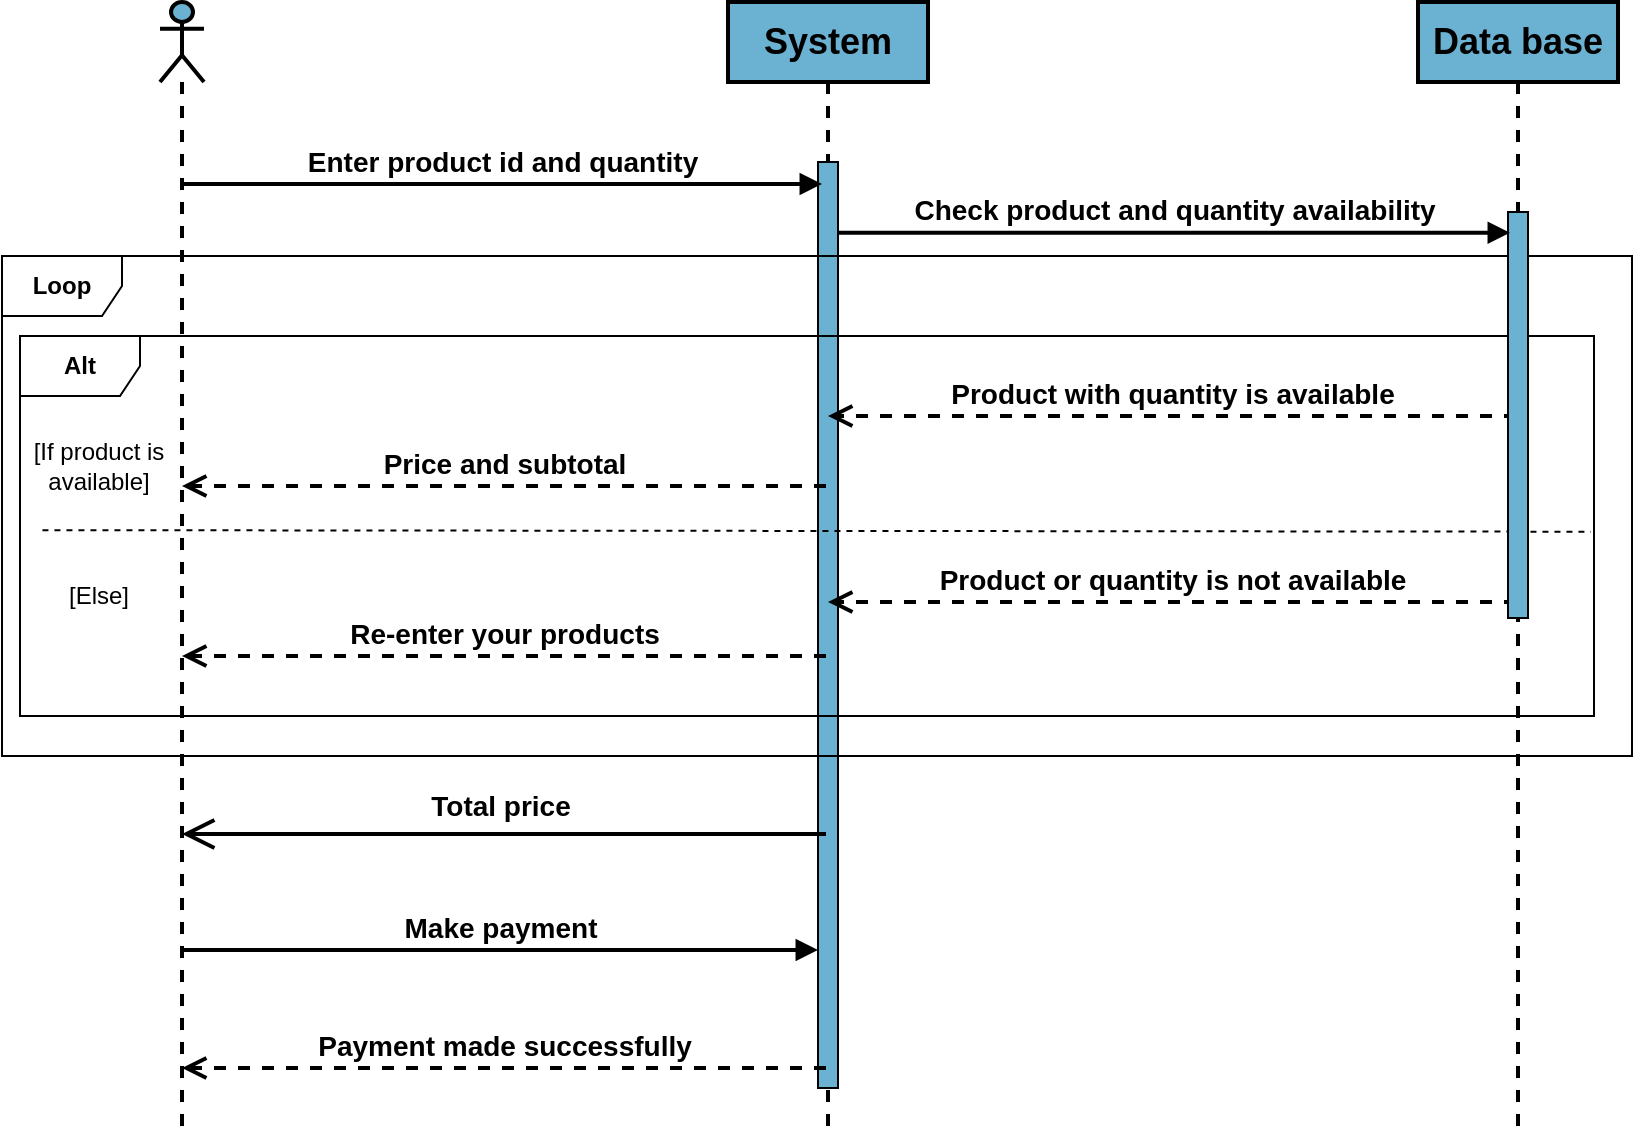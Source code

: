 <mxfile version="24.2.5" type="device">
  <diagram name="Page-1" id="0Odnqh4ww2hKoowr55Xo">
    <mxGraphModel dx="1050" dy="629" grid="0" gridSize="10" guides="1" tooltips="1" connect="1" arrows="1" fold="1" page="1" pageScale="1" pageWidth="827" pageHeight="1169" math="0" shadow="0">
      <root>
        <mxCell id="0" />
        <mxCell id="1" parent="0" />
        <mxCell id="LN_RXh212xOXUrVfwd1p-1" value="" style="shape=umlLifeline;perimeter=lifelinePerimeter;whiteSpace=wrap;html=1;container=1;dropTarget=0;collapsible=0;recursiveResize=0;outlineConnect=0;portConstraint=eastwest;newEdgeStyle={&quot;curved&quot;:0,&quot;rounded&quot;:0};participant=umlActor;fillColor=#6BB1D2;strokeWidth=2;" parent="1" vertex="1">
          <mxGeometry x="85" y="22" width="22" height="565" as="geometry" />
        </mxCell>
        <mxCell id="LN_RXh212xOXUrVfwd1p-2" value="&lt;font style=&quot;font-size: 18px;&quot;&gt;&lt;b&gt;System&lt;/b&gt;&lt;/font&gt;" style="shape=umlLifeline;perimeter=lifelinePerimeter;whiteSpace=wrap;html=1;container=1;dropTarget=0;collapsible=0;recursiveResize=0;outlineConnect=0;portConstraint=eastwest;newEdgeStyle={&quot;curved&quot;:0,&quot;rounded&quot;:0};fillColor=#6BB1D2;strokeWidth=2;" parent="1" vertex="1">
          <mxGeometry x="369" y="22" width="100" height="565" as="geometry" />
        </mxCell>
        <mxCell id="LN_RXh212xOXUrVfwd1p-3" value="" style="html=1;points=[[0,0,0,0,5],[0,1,0,0,-5],[1,0,0,0,5],[1,1,0,0,-5]];perimeter=orthogonalPerimeter;outlineConnect=0;targetShapes=umlLifeline;portConstraint=eastwest;newEdgeStyle={&quot;curved&quot;:0,&quot;rounded&quot;:0};fillColor=#6BB1D2;" parent="LN_RXh212xOXUrVfwd1p-2" vertex="1">
          <mxGeometry x="45" y="80" width="10" height="463" as="geometry" />
        </mxCell>
        <mxCell id="LN_RXh212xOXUrVfwd1p-4" value="&lt;font style=&quot;font-size: 18px;&quot;&gt;&lt;b&gt;Data base&lt;/b&gt;&lt;/font&gt;" style="shape=umlLifeline;perimeter=lifelinePerimeter;whiteSpace=wrap;html=1;container=1;dropTarget=0;collapsible=0;recursiveResize=0;outlineConnect=0;portConstraint=eastwest;newEdgeStyle={&quot;curved&quot;:0,&quot;rounded&quot;:0};fillColor=#6BB1D2;strokeWidth=2;" parent="1" vertex="1">
          <mxGeometry x="714" y="22" width="100" height="565" as="geometry" />
        </mxCell>
        <mxCell id="LN_RXh212xOXUrVfwd1p-6" value="&lt;font style=&quot;font-size: 14px;&quot;&gt;&lt;b&gt;Product with quantity is available&lt;/b&gt;&lt;/font&gt;" style="html=1;verticalAlign=bottom;endArrow=open;dashed=1;endSize=8;curved=0;rounded=0;strokeWidth=2;" parent="1" edge="1">
          <mxGeometry relative="1" as="geometry">
            <mxPoint x="763" y="229" as="sourcePoint" />
            <mxPoint x="419" y="229" as="targetPoint" />
          </mxGeometry>
        </mxCell>
        <mxCell id="LN_RXh212xOXUrVfwd1p-7" value="&lt;font style=&quot;font-size: 14px;&quot;&gt;&lt;b&gt;Product or quantity is not available&lt;/b&gt;&lt;/font&gt;" style="html=1;verticalAlign=bottom;endArrow=open;dashed=1;endSize=8;curved=0;rounded=0;strokeWidth=2;" parent="1" edge="1">
          <mxGeometry relative="1" as="geometry">
            <mxPoint x="763" y="322" as="sourcePoint" />
            <mxPoint x="419" y="322" as="targetPoint" />
          </mxGeometry>
        </mxCell>
        <mxCell id="LN_RXh212xOXUrVfwd1p-8" value="&lt;b&gt;Alt&lt;/b&gt;" style="shape=umlFrame;whiteSpace=wrap;html=1;pointerEvents=0;" parent="1" vertex="1">
          <mxGeometry x="15" y="189" width="787" height="190" as="geometry" />
        </mxCell>
        <mxCell id="LN_RXh212xOXUrVfwd1p-9" value="&lt;font style=&quot;font-size: 12px;&quot;&gt;[If product is&lt;/font&gt;&lt;div&gt;&lt;font style=&quot;font-size: 12px;&quot;&gt;available]&lt;/font&gt;&lt;/div&gt;" style="text;html=1;align=center;verticalAlign=middle;resizable=0;points=[];autosize=1;strokeColor=none;fillColor=none;" parent="1" vertex="1">
          <mxGeometry x="12" y="233" width="83" height="41" as="geometry" />
        </mxCell>
        <mxCell id="LN_RXh212xOXUrVfwd1p-10" value="" style="endArrow=none;dashed=1;html=1;rounded=0;entryX=0.998;entryY=0.507;entryDx=0;entryDy=0;entryPerimeter=0;exitX=-0.001;exitY=0.503;exitDx=0;exitDy=0;exitPerimeter=0;strokeWidth=1;" parent="1" edge="1">
          <mxGeometry width="50" height="50" relative="1" as="geometry">
            <mxPoint x="26.225" y="286.079" as="sourcePoint" />
            <mxPoint x="800.45" y="286.851" as="targetPoint" />
          </mxGeometry>
        </mxCell>
        <mxCell id="LN_RXh212xOXUrVfwd1p-11" value="[Else]" style="text;html=1;align=center;verticalAlign=middle;resizable=0;points=[];autosize=1;strokeColor=none;fillColor=none;" parent="1" vertex="1">
          <mxGeometry x="30" y="306" width="48" height="26" as="geometry" />
        </mxCell>
        <mxCell id="LN_RXh212xOXUrVfwd1p-12" value="&lt;font style=&quot;font-size: 14px;&quot;&gt;&lt;b&gt;Enter product id and quantity&lt;/b&gt;&lt;/font&gt;" style="html=1;verticalAlign=bottom;endArrow=block;curved=0;rounded=0;strokeWidth=2;" parent="1" edge="1">
          <mxGeometry width="80" relative="1" as="geometry">
            <mxPoint x="96" y="113" as="sourcePoint" />
            <mxPoint x="416" y="113" as="targetPoint" />
          </mxGeometry>
        </mxCell>
        <mxCell id="LN_RXh212xOXUrVfwd1p-13" value="&lt;font style=&quot;font-size: 14px;&quot;&gt;&lt;b&gt;Price and subtotal&lt;/b&gt;&lt;/font&gt;" style="html=1;verticalAlign=bottom;endArrow=open;dashed=1;endSize=8;curved=0;rounded=0;strokeWidth=2;" parent="1" edge="1">
          <mxGeometry relative="1" as="geometry">
            <mxPoint x="418" y="264" as="sourcePoint" />
            <mxPoint x="96" y="264" as="targetPoint" />
          </mxGeometry>
        </mxCell>
        <mxCell id="LN_RXh212xOXUrVfwd1p-14" value="&lt;span style=&quot;font-size: 14px;&quot;&gt;&lt;b&gt;Re-enter your products&lt;/b&gt;&lt;/span&gt;" style="html=1;verticalAlign=bottom;endArrow=open;dashed=1;endSize=8;curved=0;rounded=0;strokeWidth=2;" parent="1" edge="1">
          <mxGeometry relative="1" as="geometry">
            <mxPoint x="418" y="349" as="sourcePoint" />
            <mxPoint x="96" y="349" as="targetPoint" />
          </mxGeometry>
        </mxCell>
        <mxCell id="LN_RXh212xOXUrVfwd1p-15" value="&lt;b&gt;Loop&lt;/b&gt;" style="shape=umlFrame;whiteSpace=wrap;html=1;pointerEvents=0;" parent="1" vertex="1">
          <mxGeometry x="6" y="149" width="815" height="250" as="geometry" />
        </mxCell>
        <mxCell id="LN_RXh212xOXUrVfwd1p-16" value="" style="endArrow=open;endFill=1;endSize=12;html=1;rounded=0;strokeWidth=2;" parent="1" edge="1">
          <mxGeometry width="160" relative="1" as="geometry">
            <mxPoint x="418" y="438" as="sourcePoint" />
            <mxPoint x="96" y="438" as="targetPoint" />
          </mxGeometry>
        </mxCell>
        <mxCell id="LN_RXh212xOXUrVfwd1p-17" value="&lt;span style=&quot;font-size: 14px;&quot;&gt;&lt;b&gt;Total price&lt;/b&gt;&lt;/span&gt;" style="edgeLabel;html=1;align=center;verticalAlign=middle;resizable=0;points=[];" parent="LN_RXh212xOXUrVfwd1p-16" vertex="1" connectable="0">
          <mxGeometry x="0.011" y="1" relative="1" as="geometry">
            <mxPoint y="-15" as="offset" />
          </mxGeometry>
        </mxCell>
        <mxCell id="LN_RXh212xOXUrVfwd1p-18" value="" style="html=1;points=[[0,0,0,0,5],[0,1,0,0,-5],[1,0,0,0,5],[1,1,0,0,-5]];perimeter=orthogonalPerimeter;outlineConnect=0;targetShapes=umlLifeline;portConstraint=eastwest;newEdgeStyle={&quot;curved&quot;:0,&quot;rounded&quot;:0};fillColor=#6BB1D2;" parent="1" vertex="1">
          <mxGeometry x="759" y="127" width="10" height="203" as="geometry" />
        </mxCell>
        <mxCell id="LN_RXh212xOXUrVfwd1p-19" value="&lt;font style=&quot;font-size: 14px;&quot;&gt;&lt;b&gt;Check product and quantity availability&lt;/b&gt;&lt;/font&gt;" style="html=1;verticalAlign=bottom;endArrow=block;curved=0;rounded=0;strokeWidth=2;entryX=0.1;entryY=0.051;entryDx=0;entryDy=0;entryPerimeter=0;" parent="1" source="LN_RXh212xOXUrVfwd1p-3" target="LN_RXh212xOXUrVfwd1p-18" edge="1">
          <mxGeometry width="80" relative="1" as="geometry">
            <mxPoint x="431" y="136" as="sourcePoint" />
            <mxPoint x="753" y="136" as="targetPoint" />
          </mxGeometry>
        </mxCell>
        <mxCell id="LN_RXh212xOXUrVfwd1p-20" value="&lt;font style=&quot;font-size: 14px;&quot;&gt;&lt;b&gt;Make payment&lt;/b&gt;&lt;/font&gt;" style="html=1;verticalAlign=bottom;endArrow=block;curved=0;rounded=0;strokeWidth=2;" parent="1" edge="1">
          <mxGeometry width="80" relative="1" as="geometry">
            <mxPoint x="96" y="496" as="sourcePoint" />
            <mxPoint x="414" y="496" as="targetPoint" />
          </mxGeometry>
        </mxCell>
        <mxCell id="LN_RXh212xOXUrVfwd1p-21" value="&lt;span style=&quot;font-size: 14px;&quot;&gt;&lt;b&gt;Payment made successfully&lt;/b&gt;&lt;/span&gt;" style="html=1;verticalAlign=bottom;endArrow=open;dashed=1;endSize=8;curved=0;rounded=0;strokeWidth=2;" parent="1" edge="1">
          <mxGeometry relative="1" as="geometry">
            <mxPoint x="418" y="555" as="sourcePoint" />
            <mxPoint x="96" y="555" as="targetPoint" />
          </mxGeometry>
        </mxCell>
      </root>
    </mxGraphModel>
  </diagram>
</mxfile>
